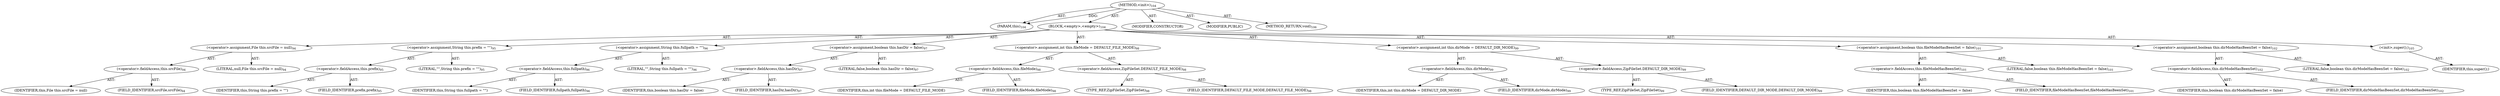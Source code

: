 digraph "&lt;init&gt;" {  
"111669149696" [label = <(METHOD,&lt;init&gt;)<SUB>104</SUB>> ]
"115964117008" [label = <(PARAM,this)<SUB>104</SUB>> ]
"25769803776" [label = <(BLOCK,&lt;empty&gt;,&lt;empty&gt;)<SUB>104</SUB>> ]
"30064771075" [label = <(&lt;operator&gt;.assignment,File this.srcFile = null)<SUB>94</SUB>> ]
"30064771076" [label = <(&lt;operator&gt;.fieldAccess,this.srcFile)<SUB>94</SUB>> ]
"68719476777" [label = <(IDENTIFIER,this,File this.srcFile = null)> ]
"55834574848" [label = <(FIELD_IDENTIFIER,srcFile,srcFile)<SUB>94</SUB>> ]
"90194313216" [label = <(LITERAL,null,File this.srcFile = null)<SUB>94</SUB>> ]
"30064771077" [label = <(&lt;operator&gt;.assignment,String this.prefix = &quot;&quot;)<SUB>95</SUB>> ]
"30064771078" [label = <(&lt;operator&gt;.fieldAccess,this.prefix)<SUB>95</SUB>> ]
"68719476778" [label = <(IDENTIFIER,this,String this.prefix = &quot;&quot;)> ]
"55834574849" [label = <(FIELD_IDENTIFIER,prefix,prefix)<SUB>95</SUB>> ]
"90194313217" [label = <(LITERAL,&quot;&quot;,String this.prefix = &quot;&quot;)<SUB>95</SUB>> ]
"30064771079" [label = <(&lt;operator&gt;.assignment,String this.fullpath = &quot;&quot;)<SUB>96</SUB>> ]
"30064771080" [label = <(&lt;operator&gt;.fieldAccess,this.fullpath)<SUB>96</SUB>> ]
"68719476779" [label = <(IDENTIFIER,this,String this.fullpath = &quot;&quot;)> ]
"55834574850" [label = <(FIELD_IDENTIFIER,fullpath,fullpath)<SUB>96</SUB>> ]
"90194313218" [label = <(LITERAL,&quot;&quot;,String this.fullpath = &quot;&quot;)<SUB>96</SUB>> ]
"30064771081" [label = <(&lt;operator&gt;.assignment,boolean this.hasDir = false)<SUB>97</SUB>> ]
"30064771082" [label = <(&lt;operator&gt;.fieldAccess,this.hasDir)<SUB>97</SUB>> ]
"68719476780" [label = <(IDENTIFIER,this,boolean this.hasDir = false)> ]
"55834574851" [label = <(FIELD_IDENTIFIER,hasDir,hasDir)<SUB>97</SUB>> ]
"90194313219" [label = <(LITERAL,false,boolean this.hasDir = false)<SUB>97</SUB>> ]
"30064771083" [label = <(&lt;operator&gt;.assignment,int this.fileMode = DEFAULT_FILE_MODE)<SUB>98</SUB>> ]
"30064771084" [label = <(&lt;operator&gt;.fieldAccess,this.fileMode)<SUB>98</SUB>> ]
"68719476781" [label = <(IDENTIFIER,this,int this.fileMode = DEFAULT_FILE_MODE)> ]
"55834574852" [label = <(FIELD_IDENTIFIER,fileMode,fileMode)<SUB>98</SUB>> ]
"30064771085" [label = <(&lt;operator&gt;.fieldAccess,ZipFileSet.DEFAULT_FILE_MODE)<SUB>98</SUB>> ]
"180388626432" [label = <(TYPE_REF,ZipFileSet,ZipFileSet)<SUB>98</SUB>> ]
"55834574853" [label = <(FIELD_IDENTIFIER,DEFAULT_FILE_MODE,DEFAULT_FILE_MODE)<SUB>98</SUB>> ]
"30064771086" [label = <(&lt;operator&gt;.assignment,int this.dirMode = DEFAULT_DIR_MODE)<SUB>99</SUB>> ]
"30064771087" [label = <(&lt;operator&gt;.fieldAccess,this.dirMode)<SUB>99</SUB>> ]
"68719476782" [label = <(IDENTIFIER,this,int this.dirMode = DEFAULT_DIR_MODE)> ]
"55834574854" [label = <(FIELD_IDENTIFIER,dirMode,dirMode)<SUB>99</SUB>> ]
"30064771088" [label = <(&lt;operator&gt;.fieldAccess,ZipFileSet.DEFAULT_DIR_MODE)<SUB>99</SUB>> ]
"180388626433" [label = <(TYPE_REF,ZipFileSet,ZipFileSet)<SUB>99</SUB>> ]
"55834574855" [label = <(FIELD_IDENTIFIER,DEFAULT_DIR_MODE,DEFAULT_DIR_MODE)<SUB>99</SUB>> ]
"30064771089" [label = <(&lt;operator&gt;.assignment,boolean this.fileModeHasBeenSet = false)<SUB>101</SUB>> ]
"30064771090" [label = <(&lt;operator&gt;.fieldAccess,this.fileModeHasBeenSet)<SUB>101</SUB>> ]
"68719476783" [label = <(IDENTIFIER,this,boolean this.fileModeHasBeenSet = false)> ]
"55834574856" [label = <(FIELD_IDENTIFIER,fileModeHasBeenSet,fileModeHasBeenSet)<SUB>101</SUB>> ]
"90194313220" [label = <(LITERAL,false,boolean this.fileModeHasBeenSet = false)<SUB>101</SUB>> ]
"30064771091" [label = <(&lt;operator&gt;.assignment,boolean this.dirModeHasBeenSet = false)<SUB>102</SUB>> ]
"30064771092" [label = <(&lt;operator&gt;.fieldAccess,this.dirModeHasBeenSet)<SUB>102</SUB>> ]
"68719476784" [label = <(IDENTIFIER,this,boolean this.dirModeHasBeenSet = false)> ]
"55834574857" [label = <(FIELD_IDENTIFIER,dirModeHasBeenSet,dirModeHasBeenSet)<SUB>102</SUB>> ]
"90194313221" [label = <(LITERAL,false,boolean this.dirModeHasBeenSet = false)<SUB>102</SUB>> ]
"30064771072" [label = <(&lt;init&gt;,super();)<SUB>105</SUB>> ]
"68719476772" [label = <(IDENTIFIER,this,super();)> ]
"133143986188" [label = <(MODIFIER,CONSTRUCTOR)> ]
"133143986189" [label = <(MODIFIER,PUBLIC)> ]
"128849018880" [label = <(METHOD_RETURN,void)<SUB>106</SUB>> ]
  "111669149696" -> "115964117008"  [ label = "AST: "] 
  "111669149696" -> "25769803776"  [ label = "AST: "] 
  "111669149696" -> "133143986188"  [ label = "AST: "] 
  "111669149696" -> "133143986189"  [ label = "AST: "] 
  "111669149696" -> "128849018880"  [ label = "AST: "] 
  "25769803776" -> "30064771075"  [ label = "AST: "] 
  "25769803776" -> "30064771077"  [ label = "AST: "] 
  "25769803776" -> "30064771079"  [ label = "AST: "] 
  "25769803776" -> "30064771081"  [ label = "AST: "] 
  "25769803776" -> "30064771083"  [ label = "AST: "] 
  "25769803776" -> "30064771086"  [ label = "AST: "] 
  "25769803776" -> "30064771089"  [ label = "AST: "] 
  "25769803776" -> "30064771091"  [ label = "AST: "] 
  "25769803776" -> "30064771072"  [ label = "AST: "] 
  "30064771075" -> "30064771076"  [ label = "AST: "] 
  "30064771075" -> "90194313216"  [ label = "AST: "] 
  "30064771076" -> "68719476777"  [ label = "AST: "] 
  "30064771076" -> "55834574848"  [ label = "AST: "] 
  "30064771077" -> "30064771078"  [ label = "AST: "] 
  "30064771077" -> "90194313217"  [ label = "AST: "] 
  "30064771078" -> "68719476778"  [ label = "AST: "] 
  "30064771078" -> "55834574849"  [ label = "AST: "] 
  "30064771079" -> "30064771080"  [ label = "AST: "] 
  "30064771079" -> "90194313218"  [ label = "AST: "] 
  "30064771080" -> "68719476779"  [ label = "AST: "] 
  "30064771080" -> "55834574850"  [ label = "AST: "] 
  "30064771081" -> "30064771082"  [ label = "AST: "] 
  "30064771081" -> "90194313219"  [ label = "AST: "] 
  "30064771082" -> "68719476780"  [ label = "AST: "] 
  "30064771082" -> "55834574851"  [ label = "AST: "] 
  "30064771083" -> "30064771084"  [ label = "AST: "] 
  "30064771083" -> "30064771085"  [ label = "AST: "] 
  "30064771084" -> "68719476781"  [ label = "AST: "] 
  "30064771084" -> "55834574852"  [ label = "AST: "] 
  "30064771085" -> "180388626432"  [ label = "AST: "] 
  "30064771085" -> "55834574853"  [ label = "AST: "] 
  "30064771086" -> "30064771087"  [ label = "AST: "] 
  "30064771086" -> "30064771088"  [ label = "AST: "] 
  "30064771087" -> "68719476782"  [ label = "AST: "] 
  "30064771087" -> "55834574854"  [ label = "AST: "] 
  "30064771088" -> "180388626433"  [ label = "AST: "] 
  "30064771088" -> "55834574855"  [ label = "AST: "] 
  "30064771089" -> "30064771090"  [ label = "AST: "] 
  "30064771089" -> "90194313220"  [ label = "AST: "] 
  "30064771090" -> "68719476783"  [ label = "AST: "] 
  "30064771090" -> "55834574856"  [ label = "AST: "] 
  "30064771091" -> "30064771092"  [ label = "AST: "] 
  "30064771091" -> "90194313221"  [ label = "AST: "] 
  "30064771092" -> "68719476784"  [ label = "AST: "] 
  "30064771092" -> "55834574857"  [ label = "AST: "] 
  "30064771072" -> "68719476772"  [ label = "AST: "] 
  "111669149696" -> "115964117008"  [ label = "DDG: "] 
}
